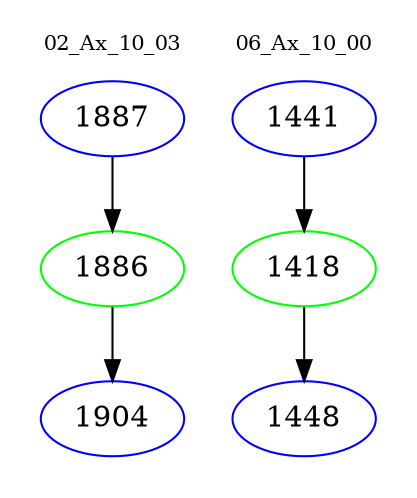 digraph{
subgraph cluster_0 {
color = white
label = "02_Ax_10_03";
fontsize=10;
T0_1887 [label="1887", color="blue"]
T0_1887 -> T0_1886 [color="black"]
T0_1886 [label="1886", color="green"]
T0_1886 -> T0_1904 [color="black"]
T0_1904 [label="1904", color="blue"]
}
subgraph cluster_1 {
color = white
label = "06_Ax_10_00";
fontsize=10;
T1_1441 [label="1441", color="blue"]
T1_1441 -> T1_1418 [color="black"]
T1_1418 [label="1418", color="green"]
T1_1418 -> T1_1448 [color="black"]
T1_1448 [label="1448", color="blue"]
}
}
